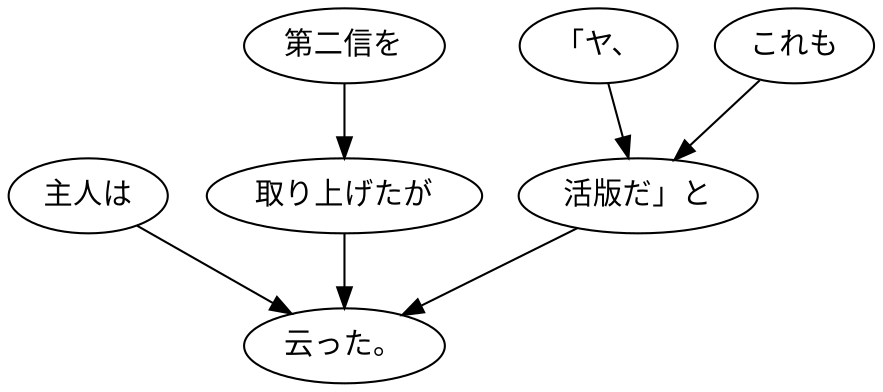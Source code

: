 digraph graph5769 {
	node0 [label="主人は"];
	node1 [label="第二信を"];
	node2 [label="取り上げたが"];
	node3 [label="「ヤ、"];
	node4 [label="これも"];
	node5 [label="活版だ」と"];
	node6 [label="云った。"];
	node0 -> node6;
	node1 -> node2;
	node2 -> node6;
	node3 -> node5;
	node4 -> node5;
	node5 -> node6;
}
